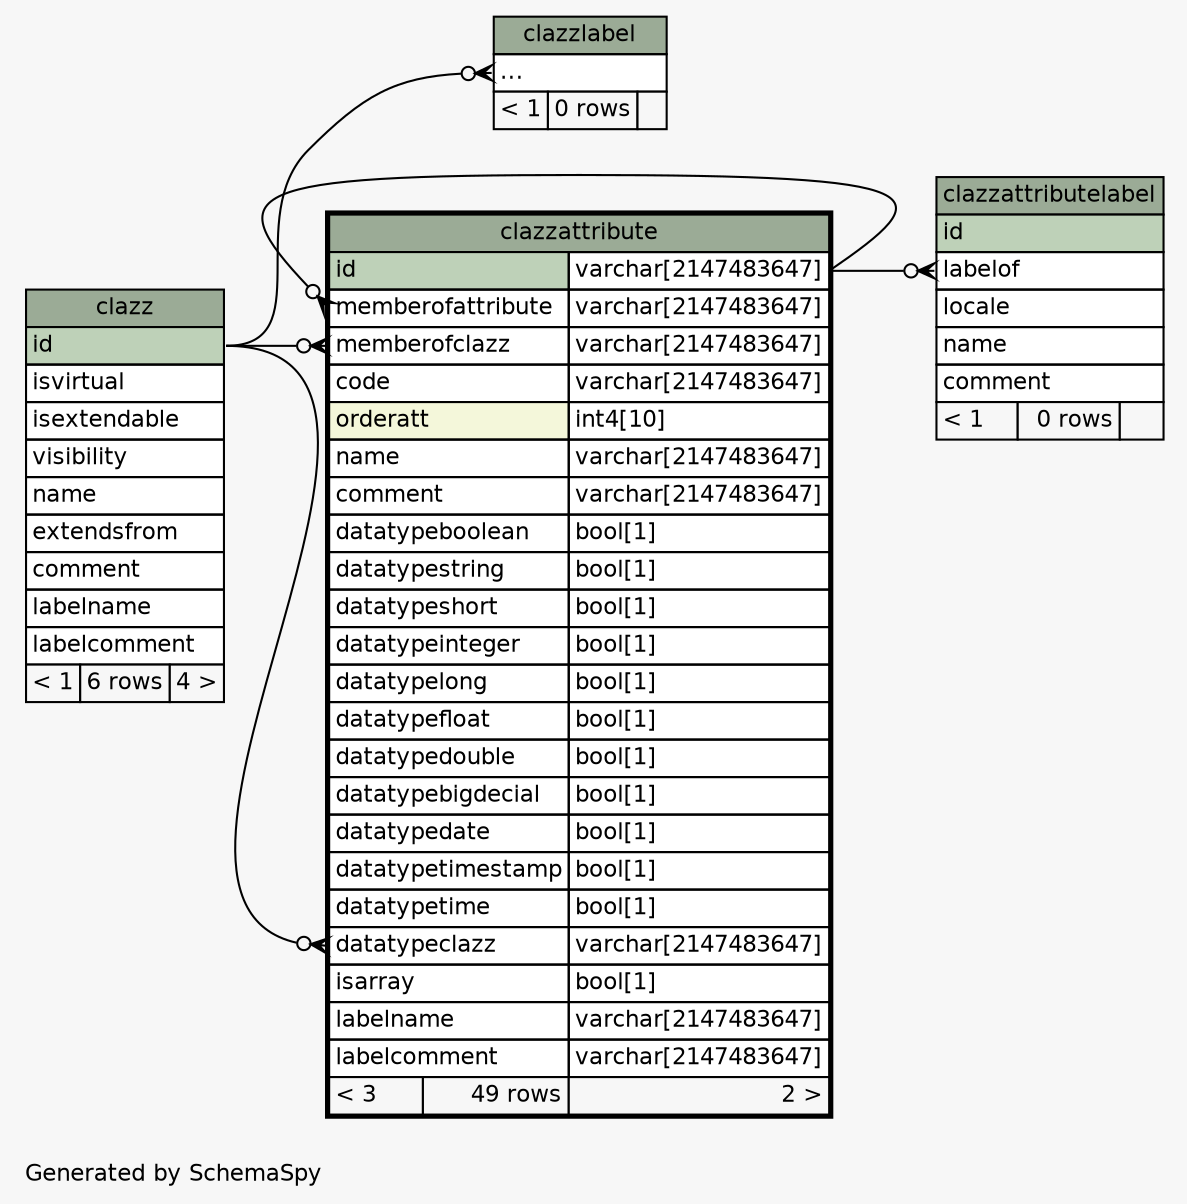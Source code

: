 // dot 2.38.0 on Windows 10 10.0
// SchemaSpy rev 590
digraph "twoDegreesRelationshipsDiagram" {
  graph [
    rankdir="RL"
    bgcolor="#f7f7f7"
    label="\nGenerated by SchemaSpy"
    labeljust="l"
    nodesep="0.18"
    ranksep="0.46"
    fontname="Helvetica"
    fontsize="11"
  ];
  node [
    fontname="Helvetica"
    fontsize="11"
    shape="plaintext"
  ];
  edge [
    arrowsize="0.8"
  ];
  "clazzattribute":"datatypeclazz":w -> "clazz":"id":e [arrowhead=none dir=back arrowtail=crowodot];
  "clazzattribute":"memberofattribute":w -> "clazzattribute":"id.type":e [arrowhead=none dir=back arrowtail=crowodot];
  "clazzattribute":"memberofclazz":w -> "clazz":"id":e [arrowhead=none dir=back arrowtail=crowodot];
  "clazzattributelabel":"labelof":w -> "clazzattribute":"id.type":e [arrowhead=none dir=back arrowtail=crowodot];
  "clazzlabel":"elipses":w -> "clazz":"id":e [arrowhead=none dir=back arrowtail=crowodot];
  "clazz" [
    label=<
    <TABLE BORDER="0" CELLBORDER="1" CELLSPACING="0" BGCOLOR="#ffffff">
      <TR><TD COLSPAN="3" BGCOLOR="#9bab96" ALIGN="CENTER">clazz</TD></TR>
      <TR><TD PORT="id" COLSPAN="3" BGCOLOR="#bed1b8" ALIGN="LEFT">id</TD></TR>
      <TR><TD PORT="isvirtual" COLSPAN="3" ALIGN="LEFT">isvirtual</TD></TR>
      <TR><TD PORT="isextendable" COLSPAN="3" ALIGN="LEFT">isextendable</TD></TR>
      <TR><TD PORT="visibility" COLSPAN="3" ALIGN="LEFT">visibility</TD></TR>
      <TR><TD PORT="name" COLSPAN="3" ALIGN="LEFT">name</TD></TR>
      <TR><TD PORT="extendsfrom" COLSPAN="3" ALIGN="LEFT">extendsfrom</TD></TR>
      <TR><TD PORT="comment" COLSPAN="3" ALIGN="LEFT">comment</TD></TR>
      <TR><TD PORT="labelname" COLSPAN="3" ALIGN="LEFT">labelname</TD></TR>
      <TR><TD PORT="labelcomment" COLSPAN="3" ALIGN="LEFT">labelcomment</TD></TR>
      <TR><TD ALIGN="LEFT" BGCOLOR="#f7f7f7">&lt; 1</TD><TD ALIGN="RIGHT" BGCOLOR="#f7f7f7">6 rows</TD><TD ALIGN="RIGHT" BGCOLOR="#f7f7f7">4 &gt;</TD></TR>
    </TABLE>>
    URL="clazz.html"
    tooltip="clazz"
  ];
  "clazzattribute" [
    label=<
    <TABLE BORDER="2" CELLBORDER="1" CELLSPACING="0" BGCOLOR="#ffffff">
      <TR><TD COLSPAN="3" BGCOLOR="#9bab96" ALIGN="CENTER">clazzattribute</TD></TR>
      <TR><TD PORT="id" COLSPAN="2" BGCOLOR="#bed1b8" ALIGN="LEFT">id</TD><TD PORT="id.type" ALIGN="LEFT">varchar[2147483647]</TD></TR>
      <TR><TD PORT="memberofattribute" COLSPAN="2" ALIGN="LEFT">memberofattribute</TD><TD PORT="memberofattribute.type" ALIGN="LEFT">varchar[2147483647]</TD></TR>
      <TR><TD PORT="memberofclazz" COLSPAN="2" ALIGN="LEFT">memberofclazz</TD><TD PORT="memberofclazz.type" ALIGN="LEFT">varchar[2147483647]</TD></TR>
      <TR><TD PORT="code" COLSPAN="2" ALIGN="LEFT">code</TD><TD PORT="code.type" ALIGN="LEFT">varchar[2147483647]</TD></TR>
      <TR><TD PORT="orderatt" COLSPAN="2" BGCOLOR="#f4f7da" ALIGN="LEFT">orderatt</TD><TD PORT="orderatt.type" ALIGN="LEFT">int4[10]</TD></TR>
      <TR><TD PORT="name" COLSPAN="2" ALIGN="LEFT">name</TD><TD PORT="name.type" ALIGN="LEFT">varchar[2147483647]</TD></TR>
      <TR><TD PORT="comment" COLSPAN="2" ALIGN="LEFT">comment</TD><TD PORT="comment.type" ALIGN="LEFT">varchar[2147483647]</TD></TR>
      <TR><TD PORT="datatypeboolean" COLSPAN="2" ALIGN="LEFT">datatypeboolean</TD><TD PORT="datatypeboolean.type" ALIGN="LEFT">bool[1]</TD></TR>
      <TR><TD PORT="datatypestring" COLSPAN="2" ALIGN="LEFT">datatypestring</TD><TD PORT="datatypestring.type" ALIGN="LEFT">bool[1]</TD></TR>
      <TR><TD PORT="datatypeshort" COLSPAN="2" ALIGN="LEFT">datatypeshort</TD><TD PORT="datatypeshort.type" ALIGN="LEFT">bool[1]</TD></TR>
      <TR><TD PORT="datatypeinteger" COLSPAN="2" ALIGN="LEFT">datatypeinteger</TD><TD PORT="datatypeinteger.type" ALIGN="LEFT">bool[1]</TD></TR>
      <TR><TD PORT="datatypelong" COLSPAN="2" ALIGN="LEFT">datatypelong</TD><TD PORT="datatypelong.type" ALIGN="LEFT">bool[1]</TD></TR>
      <TR><TD PORT="datatypefloat" COLSPAN="2" ALIGN="LEFT">datatypefloat</TD><TD PORT="datatypefloat.type" ALIGN="LEFT">bool[1]</TD></TR>
      <TR><TD PORT="datatypedouble" COLSPAN="2" ALIGN="LEFT">datatypedouble</TD><TD PORT="datatypedouble.type" ALIGN="LEFT">bool[1]</TD></TR>
      <TR><TD PORT="datatypebigdecial" COLSPAN="2" ALIGN="LEFT">datatypebigdecial</TD><TD PORT="datatypebigdecial.type" ALIGN="LEFT">bool[1]</TD></TR>
      <TR><TD PORT="datatypedate" COLSPAN="2" ALIGN="LEFT">datatypedate</TD><TD PORT="datatypedate.type" ALIGN="LEFT">bool[1]</TD></TR>
      <TR><TD PORT="datatypetimestamp" COLSPAN="2" ALIGN="LEFT">datatypetimestamp</TD><TD PORT="datatypetimestamp.type" ALIGN="LEFT">bool[1]</TD></TR>
      <TR><TD PORT="datatypetime" COLSPAN="2" ALIGN="LEFT">datatypetime</TD><TD PORT="datatypetime.type" ALIGN="LEFT">bool[1]</TD></TR>
      <TR><TD PORT="datatypeclazz" COLSPAN="2" ALIGN="LEFT">datatypeclazz</TD><TD PORT="datatypeclazz.type" ALIGN="LEFT">varchar[2147483647]</TD></TR>
      <TR><TD PORT="isarray" COLSPAN="2" ALIGN="LEFT">isarray</TD><TD PORT="isarray.type" ALIGN="LEFT">bool[1]</TD></TR>
      <TR><TD PORT="labelname" COLSPAN="2" ALIGN="LEFT">labelname</TD><TD PORT="labelname.type" ALIGN="LEFT">varchar[2147483647]</TD></TR>
      <TR><TD PORT="labelcomment" COLSPAN="2" ALIGN="LEFT">labelcomment</TD><TD PORT="labelcomment.type" ALIGN="LEFT">varchar[2147483647]</TD></TR>
      <TR><TD ALIGN="LEFT" BGCOLOR="#f7f7f7">&lt; 3</TD><TD ALIGN="RIGHT" BGCOLOR="#f7f7f7">49 rows</TD><TD ALIGN="RIGHT" BGCOLOR="#f7f7f7">2 &gt;</TD></TR>
    </TABLE>>
    URL="clazzattribute.html"
    tooltip="clazzattribute"
  ];
  "clazzattributelabel" [
    label=<
    <TABLE BORDER="0" CELLBORDER="1" CELLSPACING="0" BGCOLOR="#ffffff">
      <TR><TD COLSPAN="3" BGCOLOR="#9bab96" ALIGN="CENTER">clazzattributelabel</TD></TR>
      <TR><TD PORT="id" COLSPAN="3" BGCOLOR="#bed1b8" ALIGN="LEFT">id</TD></TR>
      <TR><TD PORT="labelof" COLSPAN="3" ALIGN="LEFT">labelof</TD></TR>
      <TR><TD PORT="locale" COLSPAN="3" ALIGN="LEFT">locale</TD></TR>
      <TR><TD PORT="name" COLSPAN="3" ALIGN="LEFT">name</TD></TR>
      <TR><TD PORT="comment" COLSPAN="3" ALIGN="LEFT">comment</TD></TR>
      <TR><TD ALIGN="LEFT" BGCOLOR="#f7f7f7">&lt; 1</TD><TD ALIGN="RIGHT" BGCOLOR="#f7f7f7">0 rows</TD><TD ALIGN="RIGHT" BGCOLOR="#f7f7f7">  </TD></TR>
    </TABLE>>
    URL="clazzattributelabel.html"
    tooltip="clazzattributelabel"
  ];
  "clazzlabel" [
    label=<
    <TABLE BORDER="0" CELLBORDER="1" CELLSPACING="0" BGCOLOR="#ffffff">
      <TR><TD COLSPAN="3" BGCOLOR="#9bab96" ALIGN="CENTER">clazzlabel</TD></TR>
      <TR><TD PORT="elipses" COLSPAN="3" ALIGN="LEFT">...</TD></TR>
      <TR><TD ALIGN="LEFT" BGCOLOR="#f7f7f7">&lt; 1</TD><TD ALIGN="RIGHT" BGCOLOR="#f7f7f7">0 rows</TD><TD ALIGN="RIGHT" BGCOLOR="#f7f7f7">  </TD></TR>
    </TABLE>>
    URL="clazzlabel.html"
    tooltip="clazzlabel"
  ];
}
